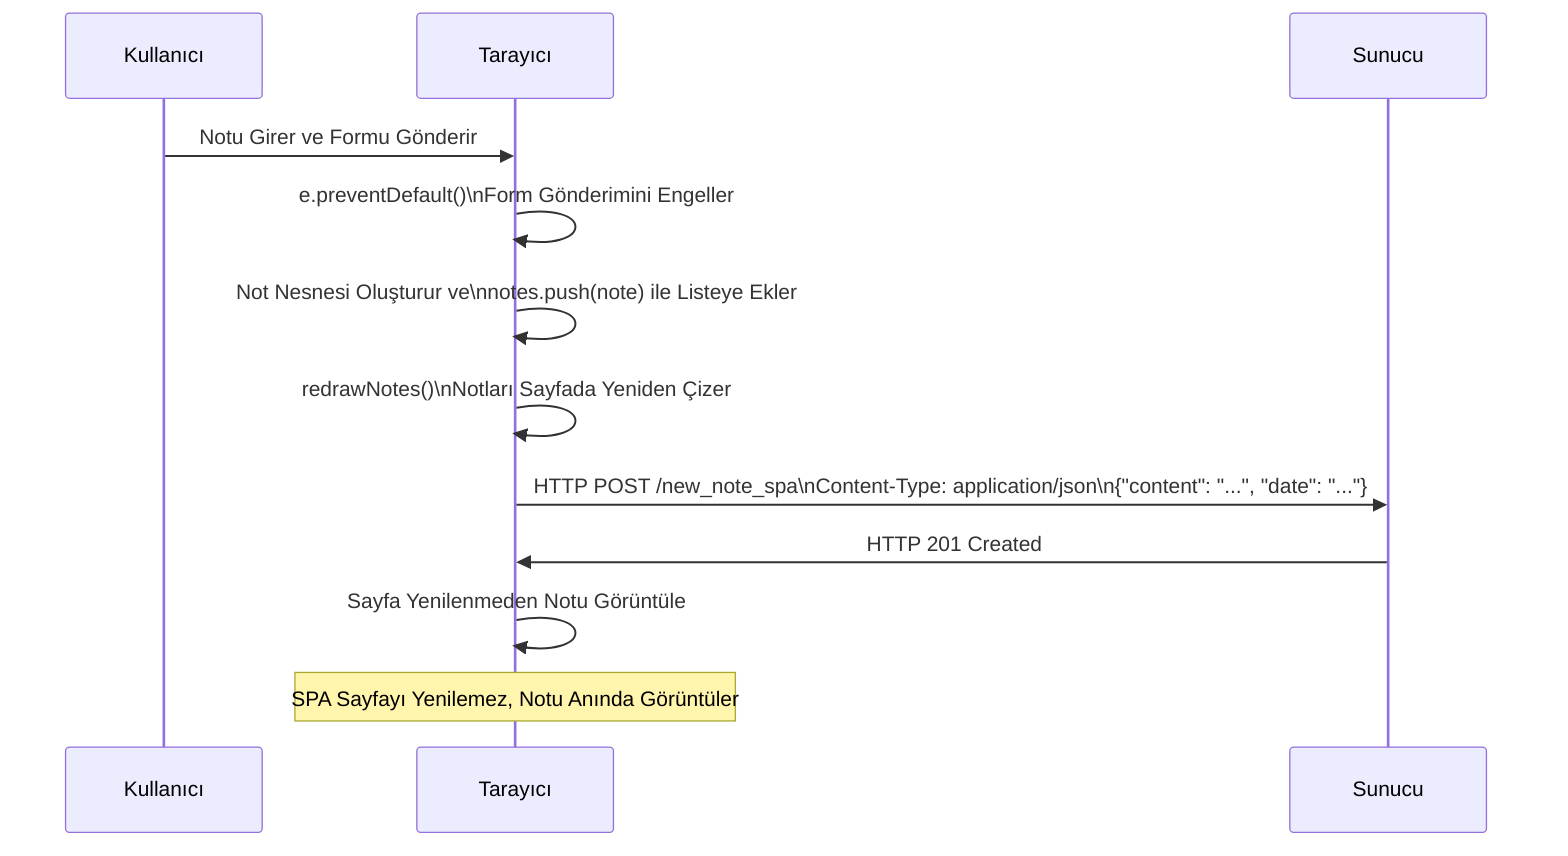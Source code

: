 sequenceDiagram
    participant Kullanıcı
    participant Tarayıcı
    participant Sunucu

    Kullanıcı ->> Tarayıcı: Notu Girer ve Formu Gönderir
    Tarayıcı ->> Tarayıcı: e.preventDefault()\nForm Gönderimini Engeller
    Tarayıcı ->> Tarayıcı: Not Nesnesi Oluşturur ve\nnotes.push(note) ile Listeye Ekler
    Tarayıcı ->> Tarayıcı: redrawNotes()\nNotları Sayfada Yeniden Çizer
    Tarayıcı ->> Sunucu: HTTP POST /new_note_spa\nContent-Type: application/json\n{"content": "...", "date": "..."}
    Sunucu ->> Tarayıcı: HTTP 201 Created
    Tarayıcı ->> Tarayıcı: Sayfa Yenilenmeden Notu Görüntüle

    Note over Tarayıcı: SPA Sayfayı Yenilemez, Notu Anında Görüntüler